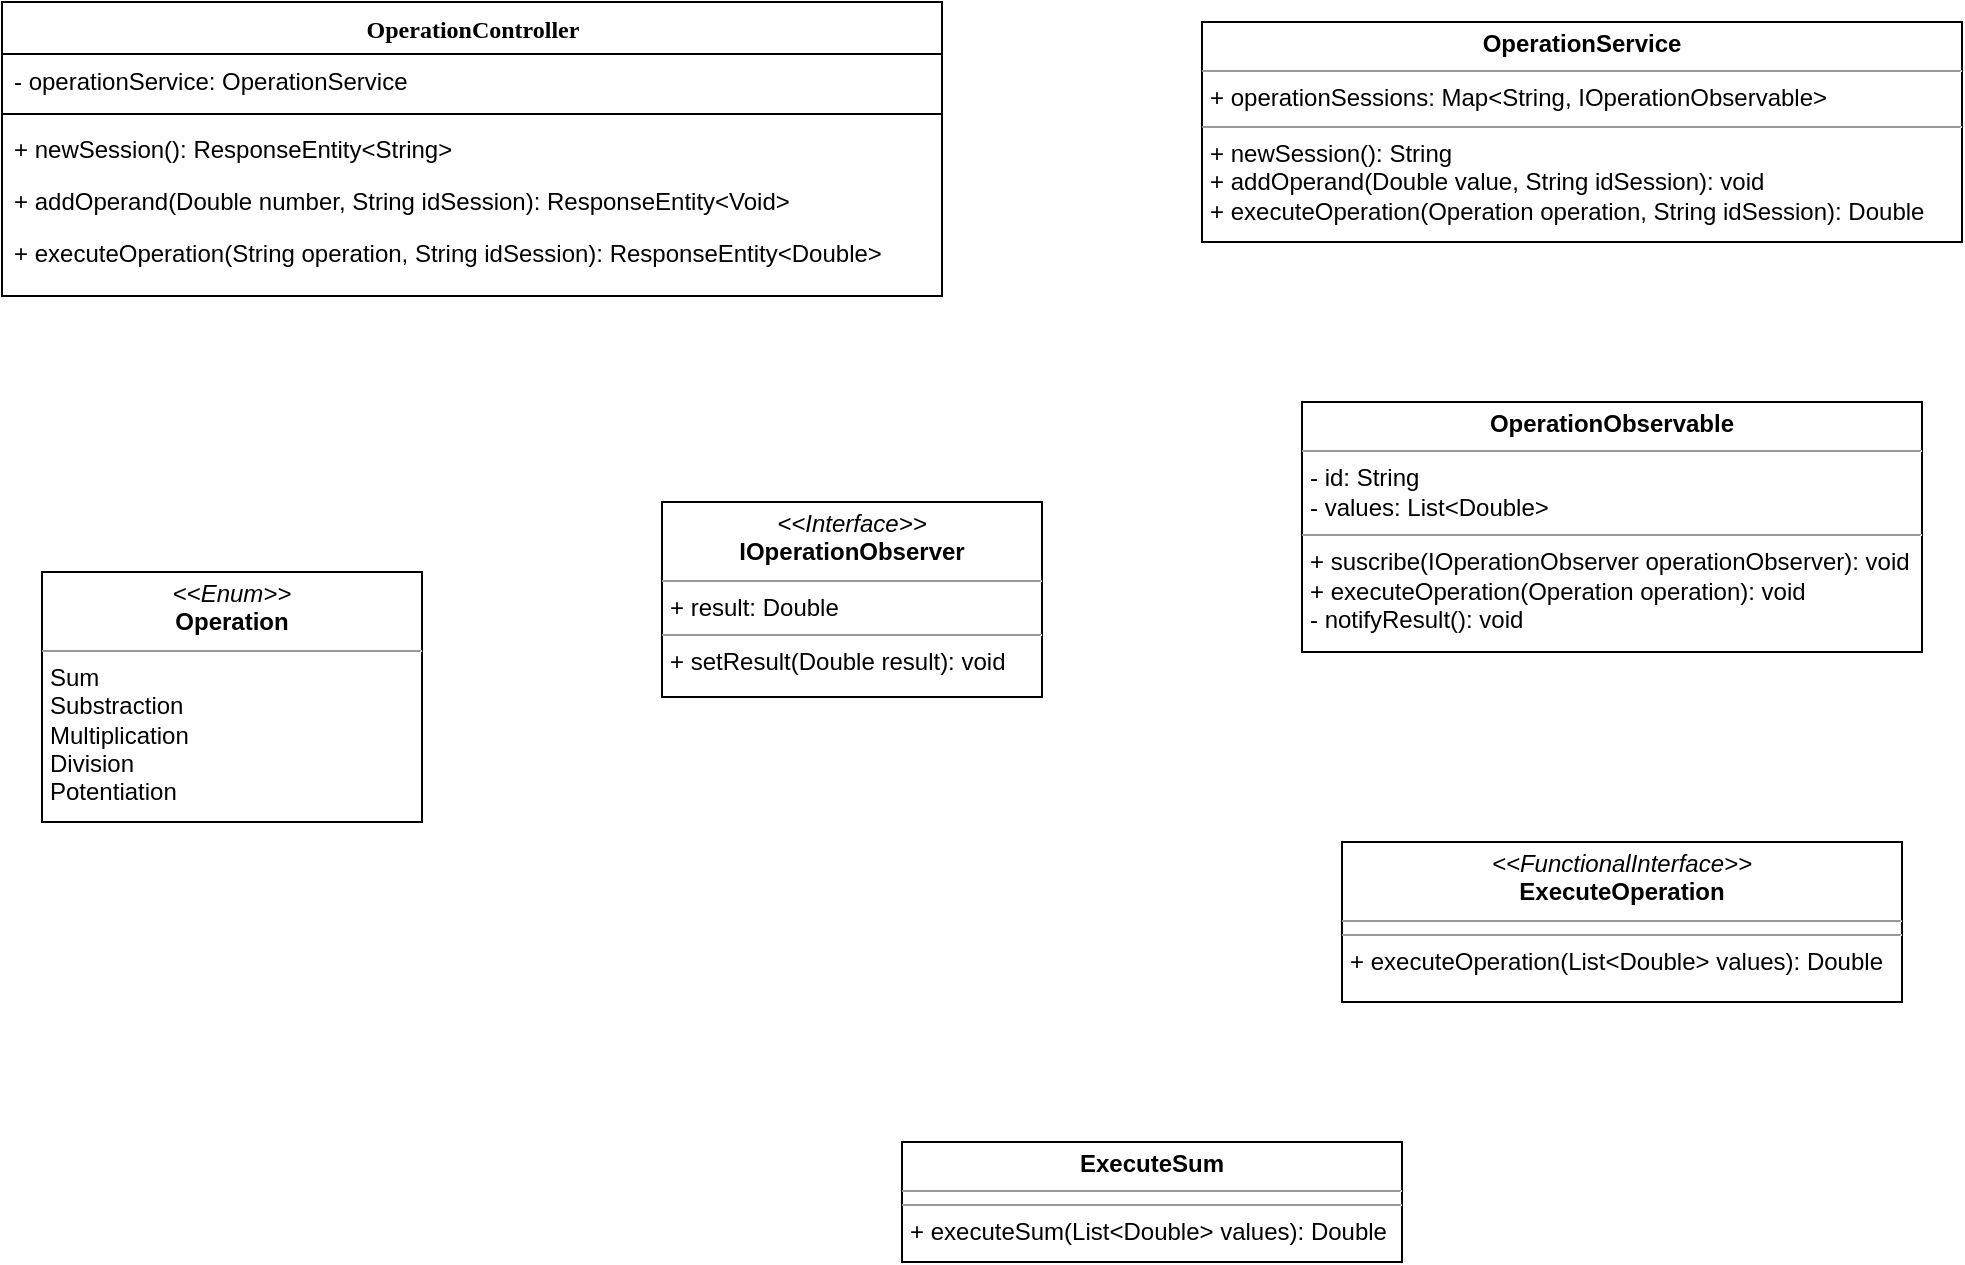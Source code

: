 <mxfile version="15.2.7" type="github">
  <diagram name="Page-1" id="9f46799a-70d6-7492-0946-bef42562c5a5">
    <mxGraphModel dx="1422" dy="741" grid="1" gridSize="10" guides="1" tooltips="1" connect="1" arrows="1" fold="1" page="1" pageScale="1" pageWidth="1100" pageHeight="850" background="none" math="0" shadow="0">
      <root>
        <mxCell id="0" />
        <mxCell id="1" parent="0" />
        <mxCell id="78961159f06e98e8-17" value="&lt;div&gt;OperationController&lt;/div&gt;" style="swimlane;html=1;fontStyle=1;align=center;verticalAlign=top;childLayout=stackLayout;horizontal=1;startSize=26;horizontalStack=0;resizeParent=1;resizeLast=0;collapsible=1;marginBottom=0;swimlaneFillColor=#ffffff;rounded=0;shadow=0;comic=0;labelBackgroundColor=none;strokeWidth=1;fillColor=none;fontFamily=Verdana;fontSize=12" parent="1" vertex="1">
          <mxGeometry x="30" y="140" width="470" height="147" as="geometry">
            <mxRectangle x="30" y="140" width="170" height="26" as="alternateBounds" />
          </mxGeometry>
        </mxCell>
        <mxCell id="78961159f06e98e8-21" value="- operationService: OperationService" style="text;html=1;strokeColor=none;fillColor=none;align=left;verticalAlign=top;spacingLeft=4;spacingRight=4;whiteSpace=wrap;overflow=hidden;rotatable=0;points=[[0,0.5],[1,0.5]];portConstraint=eastwest;" parent="78961159f06e98e8-17" vertex="1">
          <mxGeometry y="26" width="470" height="26" as="geometry" />
        </mxCell>
        <mxCell id="78961159f06e98e8-19" value="" style="line;html=1;strokeWidth=1;fillColor=none;align=left;verticalAlign=middle;spacingTop=-1;spacingLeft=3;spacingRight=3;rotatable=0;labelPosition=right;points=[];portConstraint=eastwest;" parent="78961159f06e98e8-17" vertex="1">
          <mxGeometry y="52" width="470" height="8" as="geometry" />
        </mxCell>
        <mxCell id="78961159f06e98e8-20" value="+ newSession(): ResponseEntity&amp;lt;String&amp;gt;" style="text;html=1;strokeColor=none;fillColor=none;align=left;verticalAlign=top;spacingLeft=4;spacingRight=4;whiteSpace=wrap;overflow=hidden;rotatable=0;points=[[0,0.5],[1,0.5]];portConstraint=eastwest;" parent="78961159f06e98e8-17" vertex="1">
          <mxGeometry y="60" width="470" height="26" as="geometry" />
        </mxCell>
        <mxCell id="78961159f06e98e8-27" value="+ addOperand(Double number, String idSession): ResponseEntity&amp;lt;Void&amp;gt;" style="text;html=1;strokeColor=none;fillColor=none;align=left;verticalAlign=top;spacingLeft=4;spacingRight=4;whiteSpace=wrap;overflow=hidden;rotatable=0;points=[[0,0.5],[1,0.5]];portConstraint=eastwest;" parent="78961159f06e98e8-17" vertex="1">
          <mxGeometry y="86" width="470" height="26" as="geometry" />
        </mxCell>
        <mxCell id="y-C-V-RTcDAm6VNSOx3O-1" value="+ executeOperation(String operation, String idSession): ResponseEntity&amp;lt;Double&amp;gt;" style="text;html=1;strokeColor=none;fillColor=none;align=left;verticalAlign=top;spacingLeft=4;spacingRight=4;whiteSpace=wrap;overflow=hidden;rotatable=0;points=[[0,0.5],[1,0.5]];portConstraint=eastwest;" vertex="1" parent="78961159f06e98e8-17">
          <mxGeometry y="112" width="470" height="26" as="geometry" />
        </mxCell>
        <mxCell id="y-C-V-RTcDAm6VNSOx3O-11" value="&lt;p style=&quot;margin: 0px ; margin-top: 4px ; text-align: center&quot;&gt;&lt;i&gt;&amp;lt;&amp;lt;Interface&amp;gt;&amp;gt;&lt;/i&gt;&lt;br&gt;&lt;b&gt;IOperationObserver&lt;/b&gt;&lt;/p&gt;&lt;hr size=&quot;1&quot;&gt;&lt;p style=&quot;margin: 0px ; margin-left: 4px&quot;&gt;+ result: Double&lt;br&gt;&lt;/p&gt;&lt;hr size=&quot;1&quot;&gt;&lt;p style=&quot;margin: 0px ; margin-left: 4px&quot;&gt;+ setResult(Double result): void&lt;br&gt;&lt;/p&gt;" style="verticalAlign=top;align=left;overflow=fill;fontSize=12;fontFamily=Helvetica;html=1;" vertex="1" parent="1">
          <mxGeometry x="360" y="390" width="190" height="97.5" as="geometry" />
        </mxCell>
        <mxCell id="y-C-V-RTcDAm6VNSOx3O-12" value="&lt;p style=&quot;margin: 0px ; margin-top: 4px ; text-align: center&quot;&gt;&lt;i&gt;&amp;lt;&amp;lt;Enum&amp;gt;&amp;gt;&lt;/i&gt;&lt;br&gt;&lt;b&gt;Operation&lt;/b&gt;&lt;/p&gt;&lt;hr size=&quot;1&quot;&gt;&lt;p style=&quot;margin: 0px ; margin-left: 4px&quot;&gt;Sum&lt;/p&gt;&lt;p style=&quot;margin: 0px ; margin-left: 4px&quot;&gt;Substraction&lt;br&gt;&lt;/p&gt;&lt;p style=&quot;margin: 0px ; margin-left: 4px&quot;&gt;Multiplication&lt;/p&gt;&lt;p style=&quot;margin: 0px ; margin-left: 4px&quot;&gt;Division&lt;/p&gt;&lt;p style=&quot;margin: 0px ; margin-left: 4px&quot;&gt;Potentiation&lt;br&gt;&lt;/p&gt;&lt;p style=&quot;margin: 0px ; margin-left: 4px&quot;&gt;&lt;br&gt;&lt;/p&gt;&lt;hr size=&quot;1&quot;&gt;" style="verticalAlign=top;align=left;overflow=fill;fontSize=12;fontFamily=Helvetica;html=1;" vertex="1" parent="1">
          <mxGeometry x="50" y="425" width="190" height="125" as="geometry" />
        </mxCell>
        <mxCell id="y-C-V-RTcDAm6VNSOx3O-14" value="&lt;p style=&quot;margin: 0px ; margin-top: 4px ; text-align: center&quot;&gt;&lt;b&gt;OperationObservable&lt;/b&gt;&lt;/p&gt;&lt;hr size=&quot;1&quot;&gt;&lt;p style=&quot;margin: 0px ; margin-left: 4px&quot;&gt;- id: String&lt;br&gt;- values: List&amp;lt;Double&amp;gt;&lt;br&gt;&lt;/p&gt;&lt;hr size=&quot;1&quot;&gt;&lt;p style=&quot;margin: 0px ; margin-left: 4px&quot;&gt;+ suscribe(IOperationObserver operationObserver): void&lt;br&gt;+ executeOperation(Operation operation): void&lt;/p&gt;&lt;p style=&quot;margin: 0px ; margin-left: 4px&quot;&gt;- notifyResult(): void&lt;br&gt;&lt;/p&gt;" style="verticalAlign=top;align=left;overflow=fill;fontSize=12;fontFamily=Helvetica;html=1;" vertex="1" parent="1">
          <mxGeometry x="680" y="340" width="310" height="125" as="geometry" />
        </mxCell>
        <mxCell id="y-C-V-RTcDAm6VNSOx3O-16" value="&lt;p style=&quot;margin: 0px ; margin-top: 4px ; text-align: center&quot;&gt;&lt;b&gt;OperationService&lt;/b&gt;&lt;br&gt;&lt;/p&gt;&lt;hr size=&quot;1&quot;&gt;&lt;p style=&quot;margin: 0px ; margin-left: 4px&quot;&gt;+ operationSessions: Map&amp;lt;String, IOperationObservable&amp;gt;&lt;/p&gt;&lt;hr size=&quot;1&quot;&gt;&lt;p style=&quot;margin: 0px ; margin-left: 4px&quot;&gt;+ newSession(): String&lt;/p&gt;&lt;p style=&quot;margin: 0px ; margin-left: 4px&quot;&gt;+ addOperand(Double value, String idSession): void&lt;/p&gt;&lt;p style=&quot;margin: 0px ; margin-left: 4px&quot;&gt;+ executeOperation(Operation operation, String idSession): Double&lt;br&gt;&lt;/p&gt;" style="verticalAlign=top;align=left;overflow=fill;fontSize=12;fontFamily=Helvetica;html=1;" vertex="1" parent="1">
          <mxGeometry x="630" y="150" width="380" height="110" as="geometry" />
        </mxCell>
        <mxCell id="y-C-V-RTcDAm6VNSOx3O-17" value="&lt;p style=&quot;margin: 0px ; margin-top: 4px ; text-align: center&quot;&gt;&lt;i&gt;&amp;lt;&amp;lt;FunctionalInterface&amp;gt;&amp;gt;&lt;/i&gt;&lt;br&gt;&lt;b&gt;ExecuteOperation&lt;/b&gt;&lt;/p&gt;&lt;hr size=&quot;1&quot;&gt;&lt;hr size=&quot;1&quot;&gt;&lt;p style=&quot;margin: 0px ; margin-left: 4px&quot;&gt;+ executeOperation(List&amp;lt;Double&amp;gt; values): Double&lt;br&gt;&lt;/p&gt;" style="verticalAlign=top;align=left;overflow=fill;fontSize=12;fontFamily=Helvetica;html=1;" vertex="1" parent="1">
          <mxGeometry x="700" y="560" width="280" height="80" as="geometry" />
        </mxCell>
        <mxCell id="y-C-V-RTcDAm6VNSOx3O-18" value="&lt;p style=&quot;margin: 0px ; margin-top: 4px ; text-align: center&quot;&gt;&lt;b&gt;ExecuteSum&lt;/b&gt;&lt;br&gt;&lt;/p&gt;&lt;hr size=&quot;1&quot;&gt;&lt;hr size=&quot;1&quot;&gt;&lt;p style=&quot;margin: 0px ; margin-left: 4px&quot;&gt;+ executeSum(List&amp;lt;Double&amp;gt; values): Double&lt;/p&gt;" style="verticalAlign=top;align=left;overflow=fill;fontSize=12;fontFamily=Helvetica;html=1;" vertex="1" parent="1">
          <mxGeometry x="480" y="710" width="250" height="60" as="geometry" />
        </mxCell>
      </root>
    </mxGraphModel>
  </diagram>
</mxfile>
